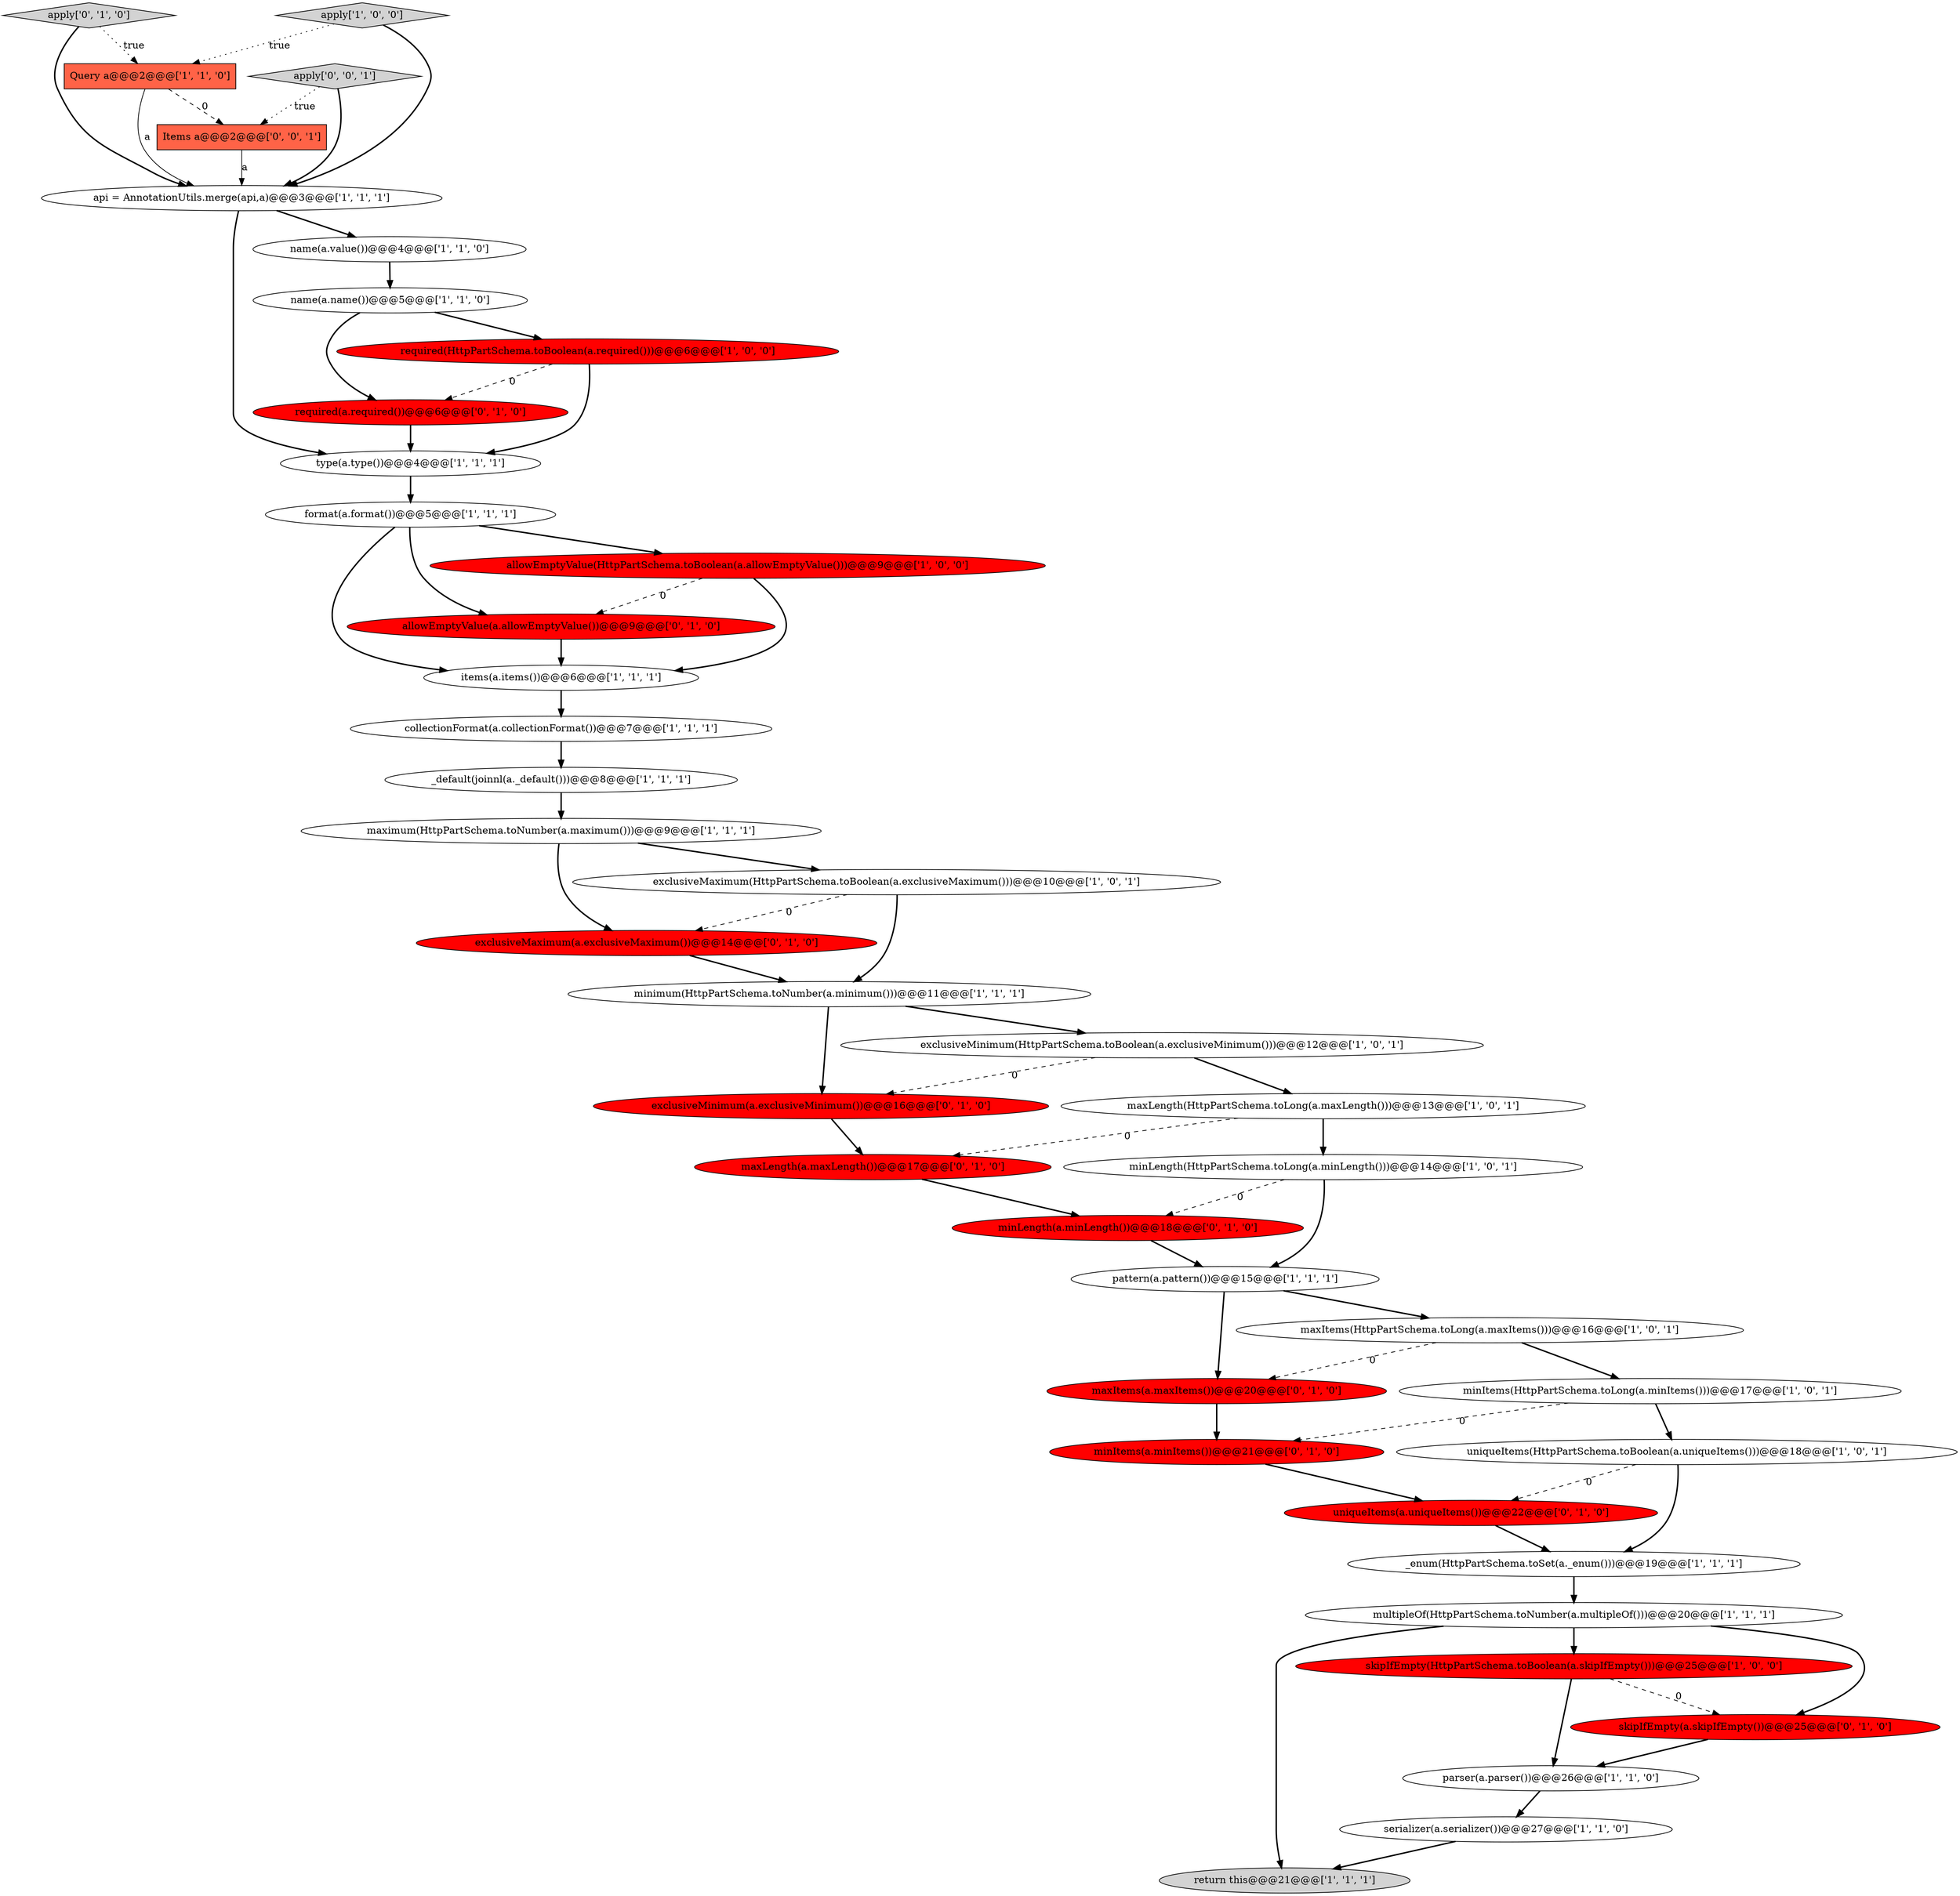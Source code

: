 digraph {
27 [style = filled, label = "parser(a.parser())@@@26@@@['1', '1', '0']", fillcolor = white, shape = ellipse image = "AAA0AAABBB1BBB"];
1 [style = filled, label = "maximum(HttpPartSchema.toNumber(a.maximum()))@@@9@@@['1', '1', '1']", fillcolor = white, shape = ellipse image = "AAA0AAABBB1BBB"];
29 [style = filled, label = "maxItems(a.maxItems())@@@20@@@['0', '1', '0']", fillcolor = red, shape = ellipse image = "AAA1AAABBB2BBB"];
20 [style = filled, label = "uniqueItems(HttpPartSchema.toBoolean(a.uniqueItems()))@@@18@@@['1', '0', '1']", fillcolor = white, shape = ellipse image = "AAA0AAABBB1BBB"];
0 [style = filled, label = "name(a.name())@@@5@@@['1', '1', '0']", fillcolor = white, shape = ellipse image = "AAA0AAABBB1BBB"];
15 [style = filled, label = "return this@@@21@@@['1', '1', '1']", fillcolor = lightgray, shape = ellipse image = "AAA0AAABBB1BBB"];
16 [style = filled, label = "required(HttpPartSchema.toBoolean(a.required()))@@@6@@@['1', '0', '0']", fillcolor = red, shape = ellipse image = "AAA1AAABBB1BBB"];
24 [style = filled, label = "items(a.items())@@@6@@@['1', '1', '1']", fillcolor = white, shape = ellipse image = "AAA0AAABBB1BBB"];
33 [style = filled, label = "skipIfEmpty(a.skipIfEmpty())@@@25@@@['0', '1', '0']", fillcolor = red, shape = ellipse image = "AAA1AAABBB2BBB"];
35 [style = filled, label = "exclusiveMinimum(a.exclusiveMinimum())@@@16@@@['0', '1', '0']", fillcolor = red, shape = ellipse image = "AAA1AAABBB2BBB"];
38 [style = filled, label = "apply['0', '1', '0']", fillcolor = lightgray, shape = diamond image = "AAA0AAABBB2BBB"];
3 [style = filled, label = "skipIfEmpty(HttpPartSchema.toBoolean(a.skipIfEmpty()))@@@25@@@['1', '0', '0']", fillcolor = red, shape = ellipse image = "AAA1AAABBB1BBB"];
32 [style = filled, label = "exclusiveMaximum(a.exclusiveMaximum())@@@14@@@['0', '1', '0']", fillcolor = red, shape = ellipse image = "AAA1AAABBB2BBB"];
30 [style = filled, label = "uniqueItems(a.uniqueItems())@@@22@@@['0', '1', '0']", fillcolor = red, shape = ellipse image = "AAA1AAABBB2BBB"];
12 [style = filled, label = "minItems(HttpPartSchema.toLong(a.minItems()))@@@17@@@['1', '0', '1']", fillcolor = white, shape = ellipse image = "AAA0AAABBB1BBB"];
28 [style = filled, label = "minLength(a.minLength())@@@18@@@['0', '1', '0']", fillcolor = red, shape = ellipse image = "AAA1AAABBB2BBB"];
17 [style = filled, label = "multipleOf(HttpPartSchema.toNumber(a.multipleOf()))@@@20@@@['1', '1', '1']", fillcolor = white, shape = ellipse image = "AAA0AAABBB1BBB"];
11 [style = filled, label = "format(a.format())@@@5@@@['1', '1', '1']", fillcolor = white, shape = ellipse image = "AAA0AAABBB1BBB"];
21 [style = filled, label = "type(a.type())@@@4@@@['1', '1', '1']", fillcolor = white, shape = ellipse image = "AAA0AAABBB1BBB"];
34 [style = filled, label = "minItems(a.minItems())@@@21@@@['0', '1', '0']", fillcolor = red, shape = ellipse image = "AAA1AAABBB2BBB"];
13 [style = filled, label = "minimum(HttpPartSchema.toNumber(a.minimum()))@@@11@@@['1', '1', '1']", fillcolor = white, shape = ellipse image = "AAA0AAABBB1BBB"];
10 [style = filled, label = "collectionFormat(a.collectionFormat())@@@7@@@['1', '1', '1']", fillcolor = white, shape = ellipse image = "AAA0AAABBB1BBB"];
14 [style = filled, label = "maxItems(HttpPartSchema.toLong(a.maxItems()))@@@16@@@['1', '0', '1']", fillcolor = white, shape = ellipse image = "AAA0AAABBB1BBB"];
36 [style = filled, label = "allowEmptyValue(a.allowEmptyValue())@@@9@@@['0', '1', '0']", fillcolor = red, shape = ellipse image = "AAA1AAABBB2BBB"];
22 [style = filled, label = "pattern(a.pattern())@@@15@@@['1', '1', '1']", fillcolor = white, shape = ellipse image = "AAA0AAABBB1BBB"];
6 [style = filled, label = "apply['1', '0', '0']", fillcolor = lightgray, shape = diamond image = "AAA0AAABBB1BBB"];
37 [style = filled, label = "required(a.required())@@@6@@@['0', '1', '0']", fillcolor = red, shape = ellipse image = "AAA1AAABBB2BBB"];
25 [style = filled, label = "minLength(HttpPartSchema.toLong(a.minLength()))@@@14@@@['1', '0', '1']", fillcolor = white, shape = ellipse image = "AAA0AAABBB1BBB"];
40 [style = filled, label = "apply['0', '0', '1']", fillcolor = lightgray, shape = diamond image = "AAA0AAABBB3BBB"];
31 [style = filled, label = "maxLength(a.maxLength())@@@17@@@['0', '1', '0']", fillcolor = red, shape = ellipse image = "AAA1AAABBB2BBB"];
26 [style = filled, label = "Query a@@@2@@@['1', '1', '0']", fillcolor = tomato, shape = box image = "AAA0AAABBB1BBB"];
9 [style = filled, label = "_enum(HttpPartSchema.toSet(a._enum()))@@@19@@@['1', '1', '1']", fillcolor = white, shape = ellipse image = "AAA0AAABBB1BBB"];
2 [style = filled, label = "serializer(a.serializer())@@@27@@@['1', '1', '0']", fillcolor = white, shape = ellipse image = "AAA0AAABBB1BBB"];
23 [style = filled, label = "api = AnnotationUtils.merge(api,a)@@@3@@@['1', '1', '1']", fillcolor = white, shape = ellipse image = "AAA0AAABBB1BBB"];
8 [style = filled, label = "maxLength(HttpPartSchema.toLong(a.maxLength()))@@@13@@@['1', '0', '1']", fillcolor = white, shape = ellipse image = "AAA0AAABBB1BBB"];
18 [style = filled, label = "name(a.value())@@@4@@@['1', '1', '0']", fillcolor = white, shape = ellipse image = "AAA0AAABBB1BBB"];
39 [style = filled, label = "Items a@@@2@@@['0', '0', '1']", fillcolor = tomato, shape = box image = "AAA0AAABBB3BBB"];
5 [style = filled, label = "exclusiveMinimum(HttpPartSchema.toBoolean(a.exclusiveMinimum()))@@@12@@@['1', '0', '1']", fillcolor = white, shape = ellipse image = "AAA0AAABBB1BBB"];
19 [style = filled, label = "allowEmptyValue(HttpPartSchema.toBoolean(a.allowEmptyValue()))@@@9@@@['1', '0', '0']", fillcolor = red, shape = ellipse image = "AAA1AAABBB1BBB"];
7 [style = filled, label = "exclusiveMaximum(HttpPartSchema.toBoolean(a.exclusiveMaximum()))@@@10@@@['1', '0', '1']", fillcolor = white, shape = ellipse image = "AAA0AAABBB1BBB"];
4 [style = filled, label = "_default(joinnl(a._default()))@@@8@@@['1', '1', '1']", fillcolor = white, shape = ellipse image = "AAA0AAABBB1BBB"];
24->10 [style = bold, label=""];
7->13 [style = bold, label=""];
35->31 [style = bold, label=""];
5->8 [style = bold, label=""];
0->16 [style = bold, label=""];
40->39 [style = dotted, label="true"];
16->37 [style = dashed, label="0"];
0->37 [style = bold, label=""];
26->23 [style = solid, label="a"];
25->22 [style = bold, label=""];
20->9 [style = bold, label=""];
28->22 [style = bold, label=""];
3->33 [style = dashed, label="0"];
6->23 [style = bold, label=""];
37->21 [style = bold, label=""];
22->29 [style = bold, label=""];
12->20 [style = bold, label=""];
38->23 [style = bold, label=""];
9->17 [style = bold, label=""];
30->9 [style = bold, label=""];
17->33 [style = bold, label=""];
29->34 [style = bold, label=""];
11->19 [style = bold, label=""];
11->24 [style = bold, label=""];
1->7 [style = bold, label=""];
11->36 [style = bold, label=""];
34->30 [style = bold, label=""];
33->27 [style = bold, label=""];
40->23 [style = bold, label=""];
3->27 [style = bold, label=""];
19->24 [style = bold, label=""];
39->23 [style = solid, label="a"];
38->26 [style = dotted, label="true"];
6->26 [style = dotted, label="true"];
36->24 [style = bold, label=""];
5->35 [style = dashed, label="0"];
23->21 [style = bold, label=""];
21->11 [style = bold, label=""];
19->36 [style = dashed, label="0"];
16->21 [style = bold, label=""];
14->12 [style = bold, label=""];
2->15 [style = bold, label=""];
20->30 [style = dashed, label="0"];
17->15 [style = bold, label=""];
13->5 [style = bold, label=""];
10->4 [style = bold, label=""];
17->3 [style = bold, label=""];
1->32 [style = bold, label=""];
7->32 [style = dashed, label="0"];
4->1 [style = bold, label=""];
31->28 [style = bold, label=""];
8->31 [style = dashed, label="0"];
25->28 [style = dashed, label="0"];
22->14 [style = bold, label=""];
32->13 [style = bold, label=""];
14->29 [style = dashed, label="0"];
13->35 [style = bold, label=""];
12->34 [style = dashed, label="0"];
8->25 [style = bold, label=""];
18->0 [style = bold, label=""];
23->18 [style = bold, label=""];
27->2 [style = bold, label=""];
26->39 [style = dashed, label="0"];
}
